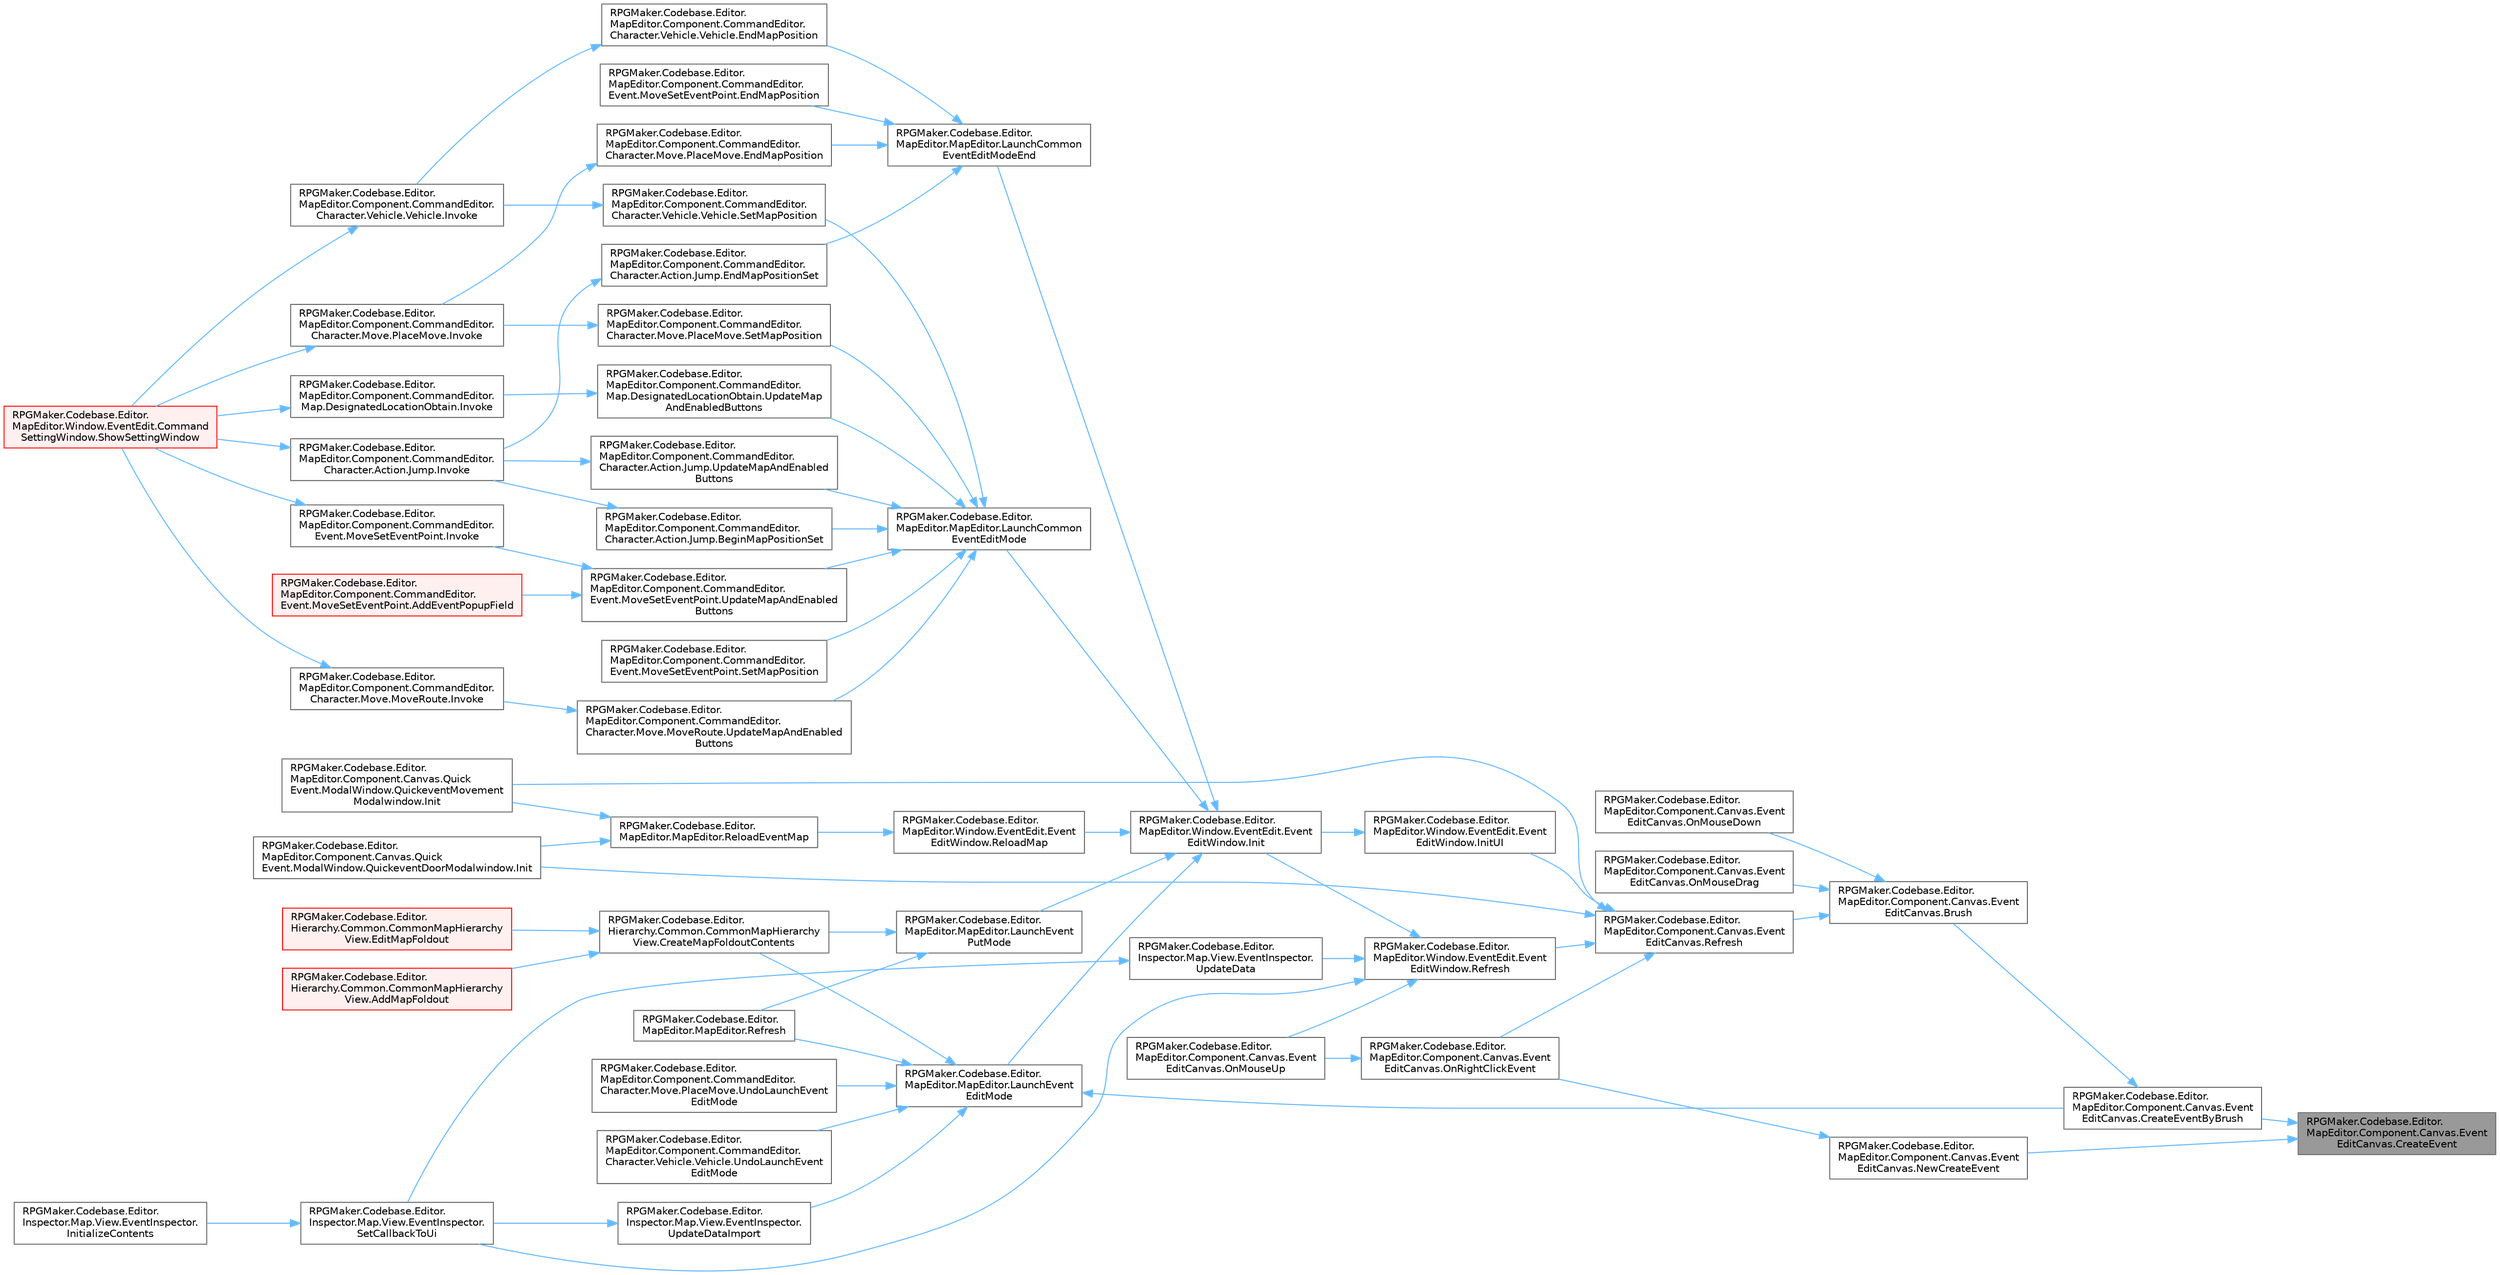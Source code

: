 digraph "RPGMaker.Codebase.Editor.MapEditor.Component.Canvas.EventEditCanvas.CreateEvent"
{
 // LATEX_PDF_SIZE
  bgcolor="transparent";
  edge [fontname=Helvetica,fontsize=10,labelfontname=Helvetica,labelfontsize=10];
  node [fontname=Helvetica,fontsize=10,shape=box,height=0.2,width=0.4];
  rankdir="RL";
  Node1 [id="Node000001",label="RPGMaker.Codebase.Editor.\lMapEditor.Component.Canvas.Event\lEditCanvas.CreateEvent",height=0.2,width=0.4,color="gray40", fillcolor="grey60", style="filled", fontcolor="black",tooltip=" "];
  Node1 -> Node2 [id="edge1_Node000001_Node000002",dir="back",color="steelblue1",style="solid",tooltip=" "];
  Node2 [id="Node000002",label="RPGMaker.Codebase.Editor.\lMapEditor.Component.Canvas.Event\lEditCanvas.CreateEventByBrush",height=0.2,width=0.4,color="grey40", fillcolor="white", style="filled",URL="$df/d64/class_r_p_g_maker_1_1_codebase_1_1_editor_1_1_map_editor_1_1_component_1_1_canvas_1_1_event_edit_canvas.html#ad6b0f7d721103e7fd954dee75b8bf3c2",tooltip=" "];
  Node2 -> Node3 [id="edge2_Node000002_Node000003",dir="back",color="steelblue1",style="solid",tooltip=" "];
  Node3 [id="Node000003",label="RPGMaker.Codebase.Editor.\lMapEditor.Component.Canvas.Event\lEditCanvas.Brush",height=0.2,width=0.4,color="grey40", fillcolor="white", style="filled",URL="$df/d64/class_r_p_g_maker_1_1_codebase_1_1_editor_1_1_map_editor_1_1_component_1_1_canvas_1_1_event_edit_canvas.html#ab26bd30cbeb774d79fb2f72aba7d48b0",tooltip=" "];
  Node3 -> Node4 [id="edge3_Node000003_Node000004",dir="back",color="steelblue1",style="solid",tooltip=" "];
  Node4 [id="Node000004",label="RPGMaker.Codebase.Editor.\lMapEditor.Component.Canvas.Event\lEditCanvas.OnMouseDown",height=0.2,width=0.4,color="grey40", fillcolor="white", style="filled",URL="$df/d64/class_r_p_g_maker_1_1_codebase_1_1_editor_1_1_map_editor_1_1_component_1_1_canvas_1_1_event_edit_canvas.html#a35a123f6a34a500ff553754503a99294",tooltip=" "];
  Node3 -> Node5 [id="edge4_Node000003_Node000005",dir="back",color="steelblue1",style="solid",tooltip=" "];
  Node5 [id="Node000005",label="RPGMaker.Codebase.Editor.\lMapEditor.Component.Canvas.Event\lEditCanvas.OnMouseDrag",height=0.2,width=0.4,color="grey40", fillcolor="white", style="filled",URL="$df/d64/class_r_p_g_maker_1_1_codebase_1_1_editor_1_1_map_editor_1_1_component_1_1_canvas_1_1_event_edit_canvas.html#a4a88198269c75ee5977b9997ea031127",tooltip=" "];
  Node3 -> Node6 [id="edge5_Node000003_Node000006",dir="back",color="steelblue1",style="solid",tooltip=" "];
  Node6 [id="Node000006",label="RPGMaker.Codebase.Editor.\lMapEditor.Component.Canvas.Event\lEditCanvas.Refresh",height=0.2,width=0.4,color="grey40", fillcolor="white", style="filled",URL="$df/d64/class_r_p_g_maker_1_1_codebase_1_1_editor_1_1_map_editor_1_1_component_1_1_canvas_1_1_event_edit_canvas.html#a78803b998253513023cb9706e7ed1f94",tooltip="データおよび表示更新"];
  Node6 -> Node7 [id="edge6_Node000006_Node000007",dir="back",color="steelblue1",style="solid",tooltip=" "];
  Node7 [id="Node000007",label="RPGMaker.Codebase.Editor.\lMapEditor.Component.Canvas.Quick\lEvent.ModalWindow.QuickeventDoorModalwindow.Init",height=0.2,width=0.4,color="grey40", fillcolor="white", style="filled",URL="$de/dde/class_r_p_g_maker_1_1_codebase_1_1_editor_1_1_map_editor_1_1_component_1_1_canvas_1_1_quick_even0f401f0183987560bc8ad020c341b628.html#a54af667d1a538ef4d6db080c64000b40",tooltip=" "];
  Node6 -> Node8 [id="edge7_Node000006_Node000008",dir="back",color="steelblue1",style="solid",tooltip=" "];
  Node8 [id="Node000008",label="RPGMaker.Codebase.Editor.\lMapEditor.Component.Canvas.Quick\lEvent.ModalWindow.QuickeventMovement\lModalwindow.Init",height=0.2,width=0.4,color="grey40", fillcolor="white", style="filled",URL="$db/d5b/class_r_p_g_maker_1_1_codebase_1_1_editor_1_1_map_editor_1_1_component_1_1_canvas_1_1_quick_evenc693a89f60a651f3e44ecd247236fa71.html#a6dcf528c1fa5425b0765970cffa02acb",tooltip=" "];
  Node6 -> Node9 [id="edge8_Node000006_Node000009",dir="back",color="steelblue1",style="solid",tooltip=" "];
  Node9 [id="Node000009",label="RPGMaker.Codebase.Editor.\lMapEditor.Window.EventEdit.Event\lEditWindow.InitUI",height=0.2,width=0.4,color="grey40", fillcolor="white", style="filled",URL="$db/d92/class_r_p_g_maker_1_1_codebase_1_1_editor_1_1_map_editor_1_1_window_1_1_event_edit_1_1_event_edit_window.html#a4dd3e69274e66cba6093f9c28c41460a",tooltip="UIを初期化"];
  Node9 -> Node10 [id="edge9_Node000009_Node000010",dir="back",color="steelblue1",style="solid",tooltip=" "];
  Node10 [id="Node000010",label="RPGMaker.Codebase.Editor.\lMapEditor.Window.EventEdit.Event\lEditWindow.Init",height=0.2,width=0.4,color="grey40", fillcolor="white", style="filled",URL="$db/d92/class_r_p_g_maker_1_1_codebase_1_1_editor_1_1_map_editor_1_1_window_1_1_event_edit_1_1_event_edit_window.html#a4ff85adeafc8399792ae8ad76fb60980",tooltip="初期化"];
  Node10 -> Node11 [id="edge10_Node000010_Node000011",dir="back",color="steelblue1",style="solid",tooltip=" "];
  Node11 [id="Node000011",label="RPGMaker.Codebase.Editor.\lMapEditor.MapEditor.LaunchCommon\lEventEditMode",height=0.2,width=0.4,color="grey40", fillcolor="white", style="filled",URL="$d1/d2d/class_r_p_g_maker_1_1_codebase_1_1_editor_1_1_map_editor_1_1_map_editor.html#a71376b1294e8e033b5137a4d4c10136e",tooltip="座標指定"];
  Node11 -> Node12 [id="edge11_Node000011_Node000012",dir="back",color="steelblue1",style="solid",tooltip=" "];
  Node12 [id="Node000012",label="RPGMaker.Codebase.Editor.\lMapEditor.Component.CommandEditor.\lCharacter.Action.Jump.BeginMapPositionSet",height=0.2,width=0.4,color="grey40", fillcolor="white", style="filled",URL="$d5/de1/class_r_p_g_maker_1_1_codebase_1_1_editor_1_1_map_editor_1_1_component_1_1_command_editor_1_1_character_1_1_action_1_1_jump.html#a9f860dcb065011f6e95faecec0a5b174",tooltip="座標の設定開始。"];
  Node12 -> Node13 [id="edge12_Node000012_Node000013",dir="back",color="steelblue1",style="solid",tooltip=" "];
  Node13 [id="Node000013",label="RPGMaker.Codebase.Editor.\lMapEditor.Component.CommandEditor.\lCharacter.Action.Jump.Invoke",height=0.2,width=0.4,color="grey40", fillcolor="white", style="filled",URL="$d5/de1/class_r_p_g_maker_1_1_codebase_1_1_editor_1_1_map_editor_1_1_component_1_1_command_editor_1_1_character_1_1_action_1_1_jump.html#aae6efe8e2b25e3148bb450be5cb122c8",tooltip=" "];
  Node13 -> Node14 [id="edge13_Node000013_Node000014",dir="back",color="steelblue1",style="solid",tooltip=" "];
  Node14 [id="Node000014",label="RPGMaker.Codebase.Editor.\lMapEditor.Window.EventEdit.Command\lSettingWindow.ShowSettingWindow",height=0.2,width=0.4,color="red", fillcolor="#FFF0F0", style="filled",URL="$d4/d8f/class_r_p_g_maker_1_1_codebase_1_1_editor_1_1_map_editor_1_1_window_1_1_event_edit_1_1_command_setting_window.html#a0849a2097c7f8ce9a6cdbea9cc53f355",tooltip=" "];
  Node11 -> Node17 [id="edge14_Node000011_Node000017",dir="back",color="steelblue1",style="solid",tooltip=" "];
  Node17 [id="Node000017",label="RPGMaker.Codebase.Editor.\lMapEditor.Component.CommandEditor.\lCharacter.Move.PlaceMove.SetMapPosition",height=0.2,width=0.4,color="grey40", fillcolor="white", style="filled",URL="$d5/dae/class_r_p_g_maker_1_1_codebase_1_1_editor_1_1_map_editor_1_1_component_1_1_command_editor_1_1_character_1_1_move_1_1_place_move.html#a75729e5e7e04d63e3c8ba0a159a3a078",tooltip=" "];
  Node17 -> Node18 [id="edge15_Node000017_Node000018",dir="back",color="steelblue1",style="solid",tooltip=" "];
  Node18 [id="Node000018",label="RPGMaker.Codebase.Editor.\lMapEditor.Component.CommandEditor.\lCharacter.Move.PlaceMove.Invoke",height=0.2,width=0.4,color="grey40", fillcolor="white", style="filled",URL="$d5/dae/class_r_p_g_maker_1_1_codebase_1_1_editor_1_1_map_editor_1_1_component_1_1_command_editor_1_1_character_1_1_move_1_1_place_move.html#a63284a1efe0276963c2849c9f29a06fa",tooltip=" "];
  Node18 -> Node14 [id="edge16_Node000018_Node000014",dir="back",color="steelblue1",style="solid",tooltip=" "];
  Node11 -> Node19 [id="edge17_Node000011_Node000019",dir="back",color="steelblue1",style="solid",tooltip=" "];
  Node19 [id="Node000019",label="RPGMaker.Codebase.Editor.\lMapEditor.Component.CommandEditor.\lCharacter.Vehicle.Vehicle.SetMapPosition",height=0.2,width=0.4,color="grey40", fillcolor="white", style="filled",URL="$d7/dac/class_r_p_g_maker_1_1_codebase_1_1_editor_1_1_map_editor_1_1_component_1_1_command_editor_1_1_character_1_1_vehicle_1_1_vehicle.html#abd28acc5cfb3333dad267b2716e06b47",tooltip=" "];
  Node19 -> Node20 [id="edge18_Node000019_Node000020",dir="back",color="steelblue1",style="solid",tooltip=" "];
  Node20 [id="Node000020",label="RPGMaker.Codebase.Editor.\lMapEditor.Component.CommandEditor.\lCharacter.Vehicle.Vehicle.Invoke",height=0.2,width=0.4,color="grey40", fillcolor="white", style="filled",URL="$d7/dac/class_r_p_g_maker_1_1_codebase_1_1_editor_1_1_map_editor_1_1_component_1_1_command_editor_1_1_character_1_1_vehicle_1_1_vehicle.html#a731bd30b0d4a554f2df5b19ec4ae2ccc",tooltip=" "];
  Node20 -> Node14 [id="edge19_Node000020_Node000014",dir="back",color="steelblue1",style="solid",tooltip=" "];
  Node11 -> Node21 [id="edge20_Node000011_Node000021",dir="back",color="steelblue1",style="solid",tooltip=" "];
  Node21 [id="Node000021",label="RPGMaker.Codebase.Editor.\lMapEditor.Component.CommandEditor.\lEvent.MoveSetEventPoint.SetMapPosition",height=0.2,width=0.4,color="grey40", fillcolor="white", style="filled",URL="$dd/d92/class_r_p_g_maker_1_1_codebase_1_1_editor_1_1_map_editor_1_1_component_1_1_command_editor_1_1_event_1_1_move_set_event_point.html#a886f246f2e0383e9b67c5cbe9e6907bc",tooltip=" "];
  Node11 -> Node22 [id="edge21_Node000011_Node000022",dir="back",color="steelblue1",style="solid",tooltip=" "];
  Node22 [id="Node000022",label="RPGMaker.Codebase.Editor.\lMapEditor.Component.CommandEditor.\lCharacter.Action.Jump.UpdateMapAndEnabled\lButtons",height=0.2,width=0.4,color="grey40", fillcolor="white", style="filled",URL="$d5/de1/class_r_p_g_maker_1_1_codebase_1_1_editor_1_1_map_editor_1_1_component_1_1_command_editor_1_1_character_1_1_action_1_1_jump.html#ac86a8cabb58a5f4ddfd053b5bbb2a541",tooltip=" "];
  Node22 -> Node13 [id="edge22_Node000022_Node000013",dir="back",color="steelblue1",style="solid",tooltip=" "];
  Node11 -> Node23 [id="edge23_Node000011_Node000023",dir="back",color="steelblue1",style="solid",tooltip=" "];
  Node23 [id="Node000023",label="RPGMaker.Codebase.Editor.\lMapEditor.Component.CommandEditor.\lCharacter.Move.MoveRoute.UpdateMapAndEnabled\lButtons",height=0.2,width=0.4,color="grey40", fillcolor="white", style="filled",URL="$d5/dcc/class_r_p_g_maker_1_1_codebase_1_1_editor_1_1_map_editor_1_1_component_1_1_command_editor_1_1_character_1_1_move_1_1_move_route.html#aab7235b1f21ed001376d01c5fd65a9dd",tooltip=" "];
  Node23 -> Node24 [id="edge24_Node000023_Node000024",dir="back",color="steelblue1",style="solid",tooltip=" "];
  Node24 [id="Node000024",label="RPGMaker.Codebase.Editor.\lMapEditor.Component.CommandEditor.\lCharacter.Move.MoveRoute.Invoke",height=0.2,width=0.4,color="grey40", fillcolor="white", style="filled",URL="$d5/dcc/class_r_p_g_maker_1_1_codebase_1_1_editor_1_1_map_editor_1_1_component_1_1_command_editor_1_1_character_1_1_move_1_1_move_route.html#aa0e5660dc6dfd220b1c101e6c9ea735d",tooltip=" "];
  Node24 -> Node14 [id="edge25_Node000024_Node000014",dir="back",color="steelblue1",style="solid",tooltip=" "];
  Node11 -> Node25 [id="edge26_Node000011_Node000025",dir="back",color="steelblue1",style="solid",tooltip=" "];
  Node25 [id="Node000025",label="RPGMaker.Codebase.Editor.\lMapEditor.Component.CommandEditor.\lEvent.MoveSetEventPoint.UpdateMapAndEnabled\lButtons",height=0.2,width=0.4,color="grey40", fillcolor="white", style="filled",URL="$dd/d92/class_r_p_g_maker_1_1_codebase_1_1_editor_1_1_map_editor_1_1_component_1_1_command_editor_1_1_event_1_1_move_set_event_point.html#ab4bcf12b7a20eadffbf68b23e6a10f75",tooltip=" "];
  Node25 -> Node26 [id="edge27_Node000025_Node000026",dir="back",color="steelblue1",style="solid",tooltip=" "];
  Node26 [id="Node000026",label="RPGMaker.Codebase.Editor.\lMapEditor.Component.CommandEditor.\lEvent.MoveSetEventPoint.AddEventPopupField",height=0.2,width=0.4,color="red", fillcolor="#FFF0F0", style="filled",URL="$dd/d92/class_r_p_g_maker_1_1_codebase_1_1_editor_1_1_map_editor_1_1_component_1_1_command_editor_1_1_event_1_1_move_set_event_point.html#aaaa5c9c8c91f8ec91fbd9ef4fa72082b",tooltip=" "];
  Node25 -> Node28 [id="edge28_Node000025_Node000028",dir="back",color="steelblue1",style="solid",tooltip=" "];
  Node28 [id="Node000028",label="RPGMaker.Codebase.Editor.\lMapEditor.Component.CommandEditor.\lEvent.MoveSetEventPoint.Invoke",height=0.2,width=0.4,color="grey40", fillcolor="white", style="filled",URL="$dd/d92/class_r_p_g_maker_1_1_codebase_1_1_editor_1_1_map_editor_1_1_component_1_1_command_editor_1_1_event_1_1_move_set_event_point.html#a1625c9b8bfa2fd76d4cbb339b5e98e88",tooltip=" "];
  Node28 -> Node14 [id="edge29_Node000028_Node000014",dir="back",color="steelblue1",style="solid",tooltip=" "];
  Node11 -> Node29 [id="edge30_Node000011_Node000029",dir="back",color="steelblue1",style="solid",tooltip=" "];
  Node29 [id="Node000029",label="RPGMaker.Codebase.Editor.\lMapEditor.Component.CommandEditor.\lMap.DesignatedLocationObtain.UpdateMap\lAndEnabledButtons",height=0.2,width=0.4,color="grey40", fillcolor="white", style="filled",URL="$d8/d8d/class_r_p_g_maker_1_1_codebase_1_1_editor_1_1_map_editor_1_1_component_1_1_command_editor_1_1_ma725bc092bc2eb89e37a7b60b90d9faaa.html#ad320a84e89a9eaeb2d324a8c26758aaa",tooltip=" "];
  Node29 -> Node30 [id="edge31_Node000029_Node000030",dir="back",color="steelblue1",style="solid",tooltip=" "];
  Node30 [id="Node000030",label="RPGMaker.Codebase.Editor.\lMapEditor.Component.CommandEditor.\lMap.DesignatedLocationObtain.Invoke",height=0.2,width=0.4,color="grey40", fillcolor="white", style="filled",URL="$d8/d8d/class_r_p_g_maker_1_1_codebase_1_1_editor_1_1_map_editor_1_1_component_1_1_command_editor_1_1_ma725bc092bc2eb89e37a7b60b90d9faaa.html#a7307a0c69bea82e90d635854e9d59938",tooltip=" "];
  Node30 -> Node14 [id="edge32_Node000030_Node000014",dir="back",color="steelblue1",style="solid",tooltip=" "];
  Node10 -> Node31 [id="edge33_Node000010_Node000031",dir="back",color="steelblue1",style="solid",tooltip=" "];
  Node31 [id="Node000031",label="RPGMaker.Codebase.Editor.\lMapEditor.MapEditor.LaunchCommon\lEventEditModeEnd",height=0.2,width=0.4,color="grey40", fillcolor="white", style="filled",URL="$d1/d2d/class_r_p_g_maker_1_1_codebase_1_1_editor_1_1_map_editor_1_1_map_editor.html#a5c2e2c5f2fde0eeeb7228718cfbe0eb8",tooltip=" "];
  Node31 -> Node32 [id="edge34_Node000031_Node000032",dir="back",color="steelblue1",style="solid",tooltip=" "];
  Node32 [id="Node000032",label="RPGMaker.Codebase.Editor.\lMapEditor.Component.CommandEditor.\lCharacter.Move.PlaceMove.EndMapPosition",height=0.2,width=0.4,color="grey40", fillcolor="white", style="filled",URL="$d5/dae/class_r_p_g_maker_1_1_codebase_1_1_editor_1_1_map_editor_1_1_component_1_1_command_editor_1_1_character_1_1_move_1_1_place_move.html#a8a2b58f7c4a6cf8add78ff670655e42b",tooltip=" "];
  Node32 -> Node18 [id="edge35_Node000032_Node000018",dir="back",color="steelblue1",style="solid",tooltip=" "];
  Node31 -> Node33 [id="edge36_Node000031_Node000033",dir="back",color="steelblue1",style="solid",tooltip=" "];
  Node33 [id="Node000033",label="RPGMaker.Codebase.Editor.\lMapEditor.Component.CommandEditor.\lCharacter.Vehicle.Vehicle.EndMapPosition",height=0.2,width=0.4,color="grey40", fillcolor="white", style="filled",URL="$d7/dac/class_r_p_g_maker_1_1_codebase_1_1_editor_1_1_map_editor_1_1_component_1_1_command_editor_1_1_character_1_1_vehicle_1_1_vehicle.html#ab52dfd8eef581d2b755fcdac5d0c172f",tooltip=" "];
  Node33 -> Node20 [id="edge37_Node000033_Node000020",dir="back",color="steelblue1",style="solid",tooltip=" "];
  Node31 -> Node34 [id="edge38_Node000031_Node000034",dir="back",color="steelblue1",style="solid",tooltip=" "];
  Node34 [id="Node000034",label="RPGMaker.Codebase.Editor.\lMapEditor.Component.CommandEditor.\lEvent.MoveSetEventPoint.EndMapPosition",height=0.2,width=0.4,color="grey40", fillcolor="white", style="filled",URL="$dd/d92/class_r_p_g_maker_1_1_codebase_1_1_editor_1_1_map_editor_1_1_component_1_1_command_editor_1_1_event_1_1_move_set_event_point.html#a2ebfb4a6918ea646ecea2258bf5bbd45",tooltip=" "];
  Node31 -> Node35 [id="edge39_Node000031_Node000035",dir="back",color="steelblue1",style="solid",tooltip=" "];
  Node35 [id="Node000035",label="RPGMaker.Codebase.Editor.\lMapEditor.Component.CommandEditor.\lCharacter.Action.Jump.EndMapPositionSet",height=0.2,width=0.4,color="grey40", fillcolor="white", style="filled",URL="$d5/de1/class_r_p_g_maker_1_1_codebase_1_1_editor_1_1_map_editor_1_1_component_1_1_command_editor_1_1_character_1_1_action_1_1_jump.html#aaa82eb647e2cc19816a24348350b0715",tooltip="座標の設定終了。"];
  Node35 -> Node13 [id="edge40_Node000035_Node000013",dir="back",color="steelblue1",style="solid",tooltip=" "];
  Node10 -> Node36 [id="edge41_Node000010_Node000036",dir="back",color="steelblue1",style="solid",tooltip=" "];
  Node36 [id="Node000036",label="RPGMaker.Codebase.Editor.\lMapEditor.MapEditor.LaunchEvent\lEditMode",height=0.2,width=0.4,color="grey40", fillcolor="white", style="filled",URL="$d1/d2d/class_r_p_g_maker_1_1_codebase_1_1_editor_1_1_map_editor_1_1_map_editor.html#a9332dde4703a160f0ccb15baac16bbe6",tooltip="イベント編集モードに切り替え"];
  Node36 -> Node2 [id="edge42_Node000036_Node000002",dir="back",color="steelblue1",style="solid",tooltip=" "];
  Node36 -> Node37 [id="edge43_Node000036_Node000037",dir="back",color="steelblue1",style="solid",tooltip=" "];
  Node37 [id="Node000037",label="RPGMaker.Codebase.Editor.\lHierarchy.Common.CommonMapHierarchy\lView.CreateMapFoldoutContents",height=0.2,width=0.4,color="grey40", fillcolor="white", style="filled",URL="$d5/d90/class_r_p_g_maker_1_1_codebase_1_1_editor_1_1_hierarchy_1_1_common_1_1_common_map_hierarchy_view.html#a74a7b0401aff75adcf7892a8fa614609",tooltip="マップのFoldout内のコンテンツを作成する。"];
  Node37 -> Node38 [id="edge44_Node000037_Node000038",dir="back",color="steelblue1",style="solid",tooltip=" "];
  Node38 [id="Node000038",label="RPGMaker.Codebase.Editor.\lHierarchy.Common.CommonMapHierarchy\lView.AddMapFoldout",height=0.2,width=0.4,color="red", fillcolor="#FFF0F0", style="filled",URL="$d5/d90/class_r_p_g_maker_1_1_codebase_1_1_editor_1_1_hierarchy_1_1_common_1_1_common_map_hierarchy_view.html#a2b293f01e03017e6e1d1c607afe42043",tooltip="ヒエラルキーに1つのマップのFoldoutを追加する。"];
  Node37 -> Node43 [id="edge45_Node000037_Node000043",dir="back",color="steelblue1",style="solid",tooltip=" "];
  Node43 [id="Node000043",label="RPGMaker.Codebase.Editor.\lHierarchy.Common.CommonMapHierarchy\lView.EditMapFoldout",height=0.2,width=0.4,color="red", fillcolor="#FFF0F0", style="filled",URL="$d5/d90/class_r_p_g_maker_1_1_codebase_1_1_editor_1_1_hierarchy_1_1_common_1_1_common_map_hierarchy_view.html#ae26f296a9d14c61fb450ec64127316f5",tooltip="既にあるMapFoldoutの中身を刷新する"];
  Node36 -> Node45 [id="edge46_Node000036_Node000045",dir="back",color="steelblue1",style="solid",tooltip=" "];
  Node45 [id="Node000045",label="RPGMaker.Codebase.Editor.\lMapEditor.MapEditor.Refresh",height=0.2,width=0.4,color="grey40", fillcolor="white", style="filled",URL="$d1/d2d/class_r_p_g_maker_1_1_codebase_1_1_editor_1_1_map_editor_1_1_map_editor.html#a4dd68b6e5766d680f94d7d811b19b773",tooltip=" "];
  Node36 -> Node46 [id="edge47_Node000036_Node000046",dir="back",color="steelblue1",style="solid",tooltip=" "];
  Node46 [id="Node000046",label="RPGMaker.Codebase.Editor.\lMapEditor.Component.CommandEditor.\lCharacter.Move.PlaceMove.UndoLaunchEvent\lEditMode",height=0.2,width=0.4,color="grey40", fillcolor="white", style="filled",URL="$d5/dae/class_r_p_g_maker_1_1_codebase_1_1_editor_1_1_map_editor_1_1_component_1_1_command_editor_1_1_character_1_1_move_1_1_place_move.html#ae799283159066a554c632d401688e7a7",tooltip=" "];
  Node36 -> Node47 [id="edge48_Node000036_Node000047",dir="back",color="steelblue1",style="solid",tooltip=" "];
  Node47 [id="Node000047",label="RPGMaker.Codebase.Editor.\lMapEditor.Component.CommandEditor.\lCharacter.Vehicle.Vehicle.UndoLaunchEvent\lEditMode",height=0.2,width=0.4,color="grey40", fillcolor="white", style="filled",URL="$d7/dac/class_r_p_g_maker_1_1_codebase_1_1_editor_1_1_map_editor_1_1_component_1_1_command_editor_1_1_character_1_1_vehicle_1_1_vehicle.html#a3fbf17099b57470a1aac1b770627f5e7",tooltip=" "];
  Node36 -> Node48 [id="edge49_Node000036_Node000048",dir="back",color="steelblue1",style="solid",tooltip=" "];
  Node48 [id="Node000048",label="RPGMaker.Codebase.Editor.\lInspector.Map.View.EventInspector.\lUpdateDataImport",height=0.2,width=0.4,color="grey40", fillcolor="white", style="filled",URL="$d1/d3b/class_r_p_g_maker_1_1_codebase_1_1_editor_1_1_inspector_1_1_map_1_1_view_1_1_event_inspector.html#a178f3e886fb5f32d95fd545ba39536a0",tooltip=" "];
  Node48 -> Node49 [id="edge50_Node000048_Node000049",dir="back",color="steelblue1",style="solid",tooltip=" "];
  Node49 [id="Node000049",label="RPGMaker.Codebase.Editor.\lInspector.Map.View.EventInspector.\lSetCallbackToUi",height=0.2,width=0.4,color="grey40", fillcolor="white", style="filled",URL="$d1/d3b/class_r_p_g_maker_1_1_codebase_1_1_editor_1_1_inspector_1_1_map_1_1_view_1_1_event_inspector.html#aea628a54f04e14d379c90d79d8d63e7a",tooltip="UIにコールバック処理を登録"];
  Node49 -> Node50 [id="edge51_Node000049_Node000050",dir="back",color="steelblue1",style="solid",tooltip=" "];
  Node50 [id="Node000050",label="RPGMaker.Codebase.Editor.\lInspector.Map.View.EventInspector.\lInitializeContents",height=0.2,width=0.4,color="grey40", fillcolor="white", style="filled",URL="$d1/d3b/class_r_p_g_maker_1_1_codebase_1_1_editor_1_1_inspector_1_1_map_1_1_view_1_1_event_inspector.html#a9d0110ec9a7c148858f20d09c01d8ee2",tooltip="初期化処理"];
  Node10 -> Node51 [id="edge52_Node000010_Node000051",dir="back",color="steelblue1",style="solid",tooltip=" "];
  Node51 [id="Node000051",label="RPGMaker.Codebase.Editor.\lMapEditor.MapEditor.LaunchEvent\lPutMode",height=0.2,width=0.4,color="grey40", fillcolor="white", style="filled",URL="$d1/d2d/class_r_p_g_maker_1_1_codebase_1_1_editor_1_1_map_editor_1_1_map_editor.html#a2c5f7de25efddd1120bb5f8e519bc324",tooltip="イベント設置モードに切り替え"];
  Node51 -> Node37 [id="edge53_Node000051_Node000037",dir="back",color="steelblue1",style="solid",tooltip=" "];
  Node51 -> Node45 [id="edge54_Node000051_Node000045",dir="back",color="steelblue1",style="solid",tooltip=" "];
  Node10 -> Node52 [id="edge55_Node000010_Node000052",dir="back",color="steelblue1",style="solid",tooltip=" "];
  Node52 [id="Node000052",label="RPGMaker.Codebase.Editor.\lMapEditor.Window.EventEdit.Event\lEditWindow.ReloadMap",height=0.2,width=0.4,color="grey40", fillcolor="white", style="filled",URL="$db/d92/class_r_p_g_maker_1_1_codebase_1_1_editor_1_1_map_editor_1_1_window_1_1_event_edit_1_1_event_edit_window.html#a34653d2ea392ff315a4670d1568cb7a7",tooltip=" "];
  Node52 -> Node53 [id="edge56_Node000052_Node000053",dir="back",color="steelblue1",style="solid",tooltip=" "];
  Node53 [id="Node000053",label="RPGMaker.Codebase.Editor.\lMapEditor.MapEditor.ReloadEventMap",height=0.2,width=0.4,color="grey40", fillcolor="white", style="filled",URL="$d1/d2d/class_r_p_g_maker_1_1_codebase_1_1_editor_1_1_map_editor_1_1_map_editor.html#ae1988ba36b2fabfe852ab86c5ce9c730",tooltip=" "];
  Node53 -> Node7 [id="edge57_Node000053_Node000007",dir="back",color="steelblue1",style="solid",tooltip=" "];
  Node53 -> Node8 [id="edge58_Node000053_Node000008",dir="back",color="steelblue1",style="solid",tooltip=" "];
  Node6 -> Node54 [id="edge59_Node000006_Node000054",dir="back",color="steelblue1",style="solid",tooltip=" "];
  Node54 [id="Node000054",label="RPGMaker.Codebase.Editor.\lMapEditor.Component.Canvas.Event\lEditCanvas.OnRightClickEvent",height=0.2,width=0.4,color="grey40", fillcolor="white", style="filled",URL="$df/d64/class_r_p_g_maker_1_1_codebase_1_1_editor_1_1_map_editor_1_1_component_1_1_canvas_1_1_event_edit_canvas.html#a8676f768957dc03cc2c11dfceffe4009",tooltip=" "];
  Node54 -> Node55 [id="edge60_Node000054_Node000055",dir="back",color="steelblue1",style="solid",tooltip=" "];
  Node55 [id="Node000055",label="RPGMaker.Codebase.Editor.\lMapEditor.Component.Canvas.Event\lEditCanvas.OnMouseUp",height=0.2,width=0.4,color="grey40", fillcolor="white", style="filled",URL="$df/d64/class_r_p_g_maker_1_1_codebase_1_1_editor_1_1_map_editor_1_1_component_1_1_canvas_1_1_event_edit_canvas.html#a12f00b58b7d3a594e87001b6d90e5b5c",tooltip=" "];
  Node6 -> Node56 [id="edge61_Node000006_Node000056",dir="back",color="steelblue1",style="solid",tooltip=" "];
  Node56 [id="Node000056",label="RPGMaker.Codebase.Editor.\lMapEditor.Window.EventEdit.Event\lEditWindow.Refresh",height=0.2,width=0.4,color="grey40", fillcolor="white", style="filled",URL="$db/d92/class_r_p_g_maker_1_1_codebase_1_1_editor_1_1_map_editor_1_1_window_1_1_event_edit_1_1_event_edit_window.html#a7c14942946148397f62c7b4fc3d011d9",tooltip="データおよび表示を更新"];
  Node56 -> Node10 [id="edge62_Node000056_Node000010",dir="back",color="steelblue1",style="solid",tooltip=" "];
  Node56 -> Node55 [id="edge63_Node000056_Node000055",dir="back",color="steelblue1",style="solid",tooltip=" "];
  Node56 -> Node49 [id="edge64_Node000056_Node000049",dir="back",color="steelblue1",style="solid",tooltip=" "];
  Node56 -> Node57 [id="edge65_Node000056_Node000057",dir="back",color="steelblue1",style="solid",tooltip=" "];
  Node57 [id="Node000057",label="RPGMaker.Codebase.Editor.\lInspector.Map.View.EventInspector.\lUpdateData",height=0.2,width=0.4,color="grey40", fillcolor="white", style="filled",URL="$d1/d3b/class_r_p_g_maker_1_1_codebase_1_1_editor_1_1_inspector_1_1_map_1_1_view_1_1_event_inspector.html#aaa8ef139f586dfa5b220590c2bc59788",tooltip=" "];
  Node57 -> Node49 [id="edge66_Node000057_Node000049",dir="back",color="steelblue1",style="solid",tooltip=" "];
  Node1 -> Node58 [id="edge67_Node000001_Node000058",dir="back",color="steelblue1",style="solid",tooltip=" "];
  Node58 [id="Node000058",label="RPGMaker.Codebase.Editor.\lMapEditor.Component.Canvas.Event\lEditCanvas.NewCreateEvent",height=0.2,width=0.4,color="grey40", fillcolor="white", style="filled",URL="$df/d64/class_r_p_g_maker_1_1_codebase_1_1_editor_1_1_map_editor_1_1_component_1_1_canvas_1_1_event_edit_canvas.html#a48de8645c7ed3cce340b1bd0b8fab281",tooltip="新規作成"];
  Node58 -> Node54 [id="edge68_Node000058_Node000054",dir="back",color="steelblue1",style="solid",tooltip=" "];
}
